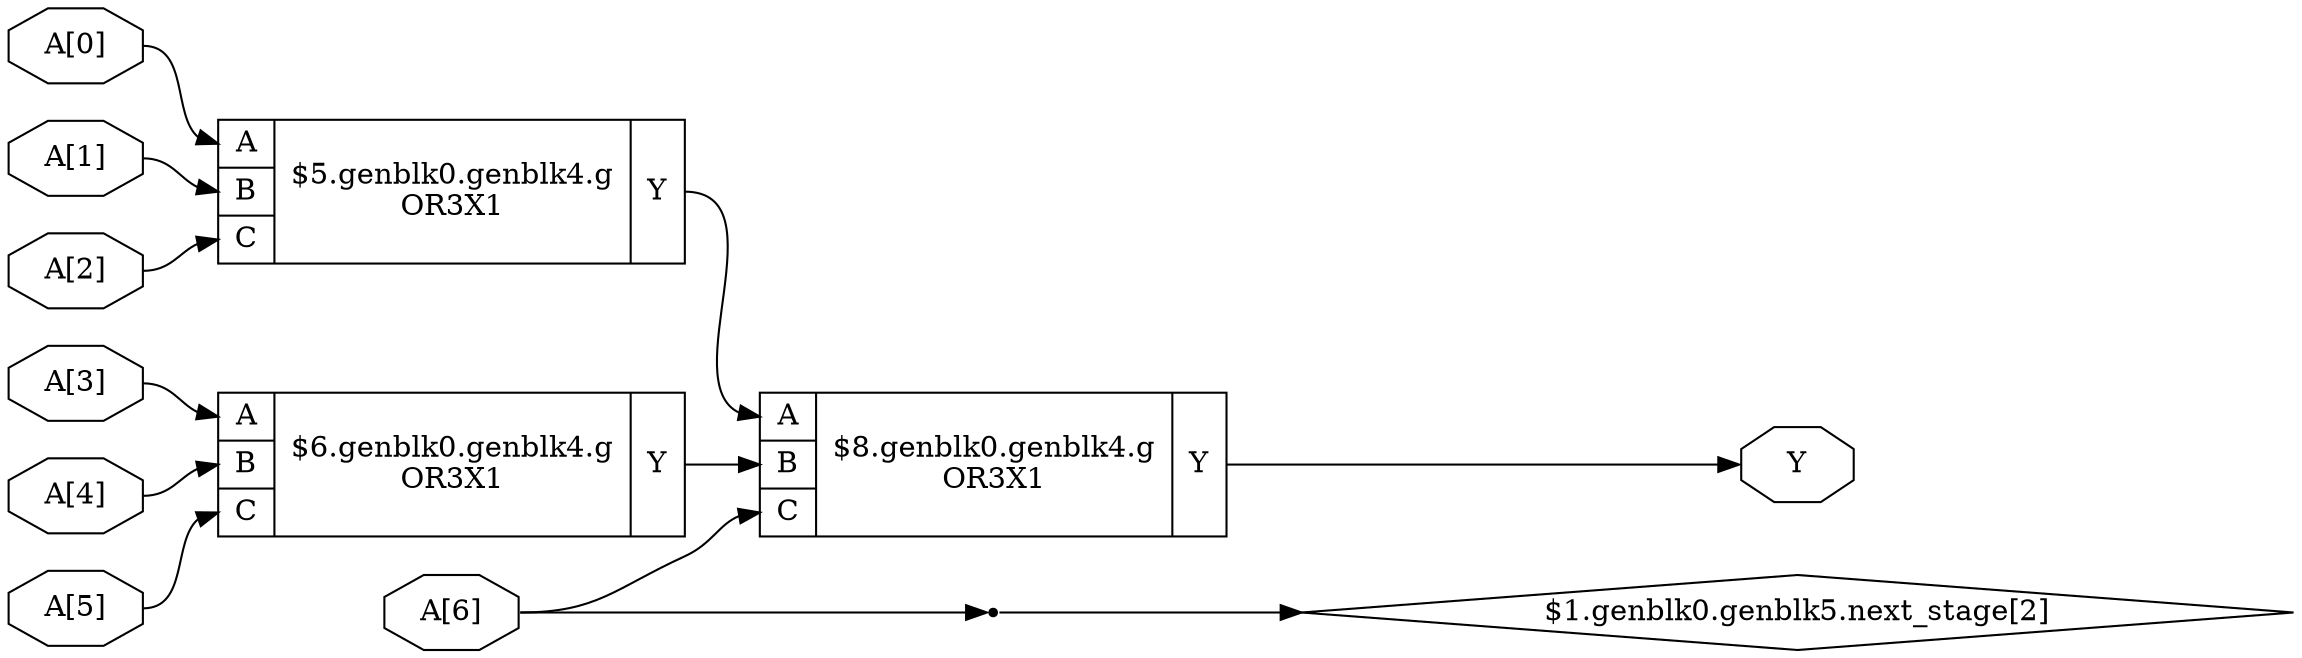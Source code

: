 digraph "test" {
rankdir="LR";
remincross=true;
n2 [ shape=octagon, label="A[6]", color="black", fontcolor="black"];
n3 [ shape=octagon, label="A[5]", color="black", fontcolor="black"];
n4 [ shape=octagon, label="A[4]", color="black", fontcolor="black"];
n5 [ shape=octagon, label="A[3]", color="black", fontcolor="black"];
n6 [ shape=octagon, label="A[2]", color="black", fontcolor="black"];
n7 [ shape=octagon, label="A[1]", color="black", fontcolor="black"];
n8 [ shape=octagon, label="A[0]", color="black", fontcolor="black"];
n11 [ shape=octagon, label="Y", color="black", fontcolor="black"];
c15 [ shape=record, label="{{<p12> A|<p13> B|<p14> C}|$5.genblk0.genblk4.g\nOR3X1|{<p11> Y}}",  ];
c16 [ shape=record, label="{{<p12> A|<p13> B|<p14> C}|$6.genblk0.genblk4.g\nOR3X1|{<p11> Y}}",  ];
c17 [ shape=record, label="{{<p12> A|<p13> B|<p14> C}|$8.genblk0.genblk4.g\nOR3X1|{<p11> Y}}",  ];
x0 [shape=point, ];
c15:p11:e -> c17:p12:w [color="black", fontcolor="black", label=""];
c16:p11:e -> c17:p13:w [color="black", fontcolor="black", label=""];
c17:p11:e -> n11:w [color="black", fontcolor="black", label=""];
n2:e -> c17:p14:w [color="black", fontcolor="black", label=""];
n2:e -> x0:w [color="black", fontcolor="black", label=""];
n3:e -> c16:p14:w [color="black", fontcolor="black", label=""];
n4:e -> c16:p13:w [color="black", fontcolor="black", label=""];
n5:e -> c16:p12:w [color="black", fontcolor="black", label=""];
n6:e -> c15:p14:w [color="black", fontcolor="black", label=""];
n7:e -> c15:p13:w [color="black", fontcolor="black", label=""];
n8:e -> c15:p12:w [color="black", fontcolor="black", label=""];
n9 [ shape=diamond, label="$1.genblk0.genblk5.next_stage[2]" ];
x0:e -> n9:w [color="black", fontcolor="black", label=""];
}

